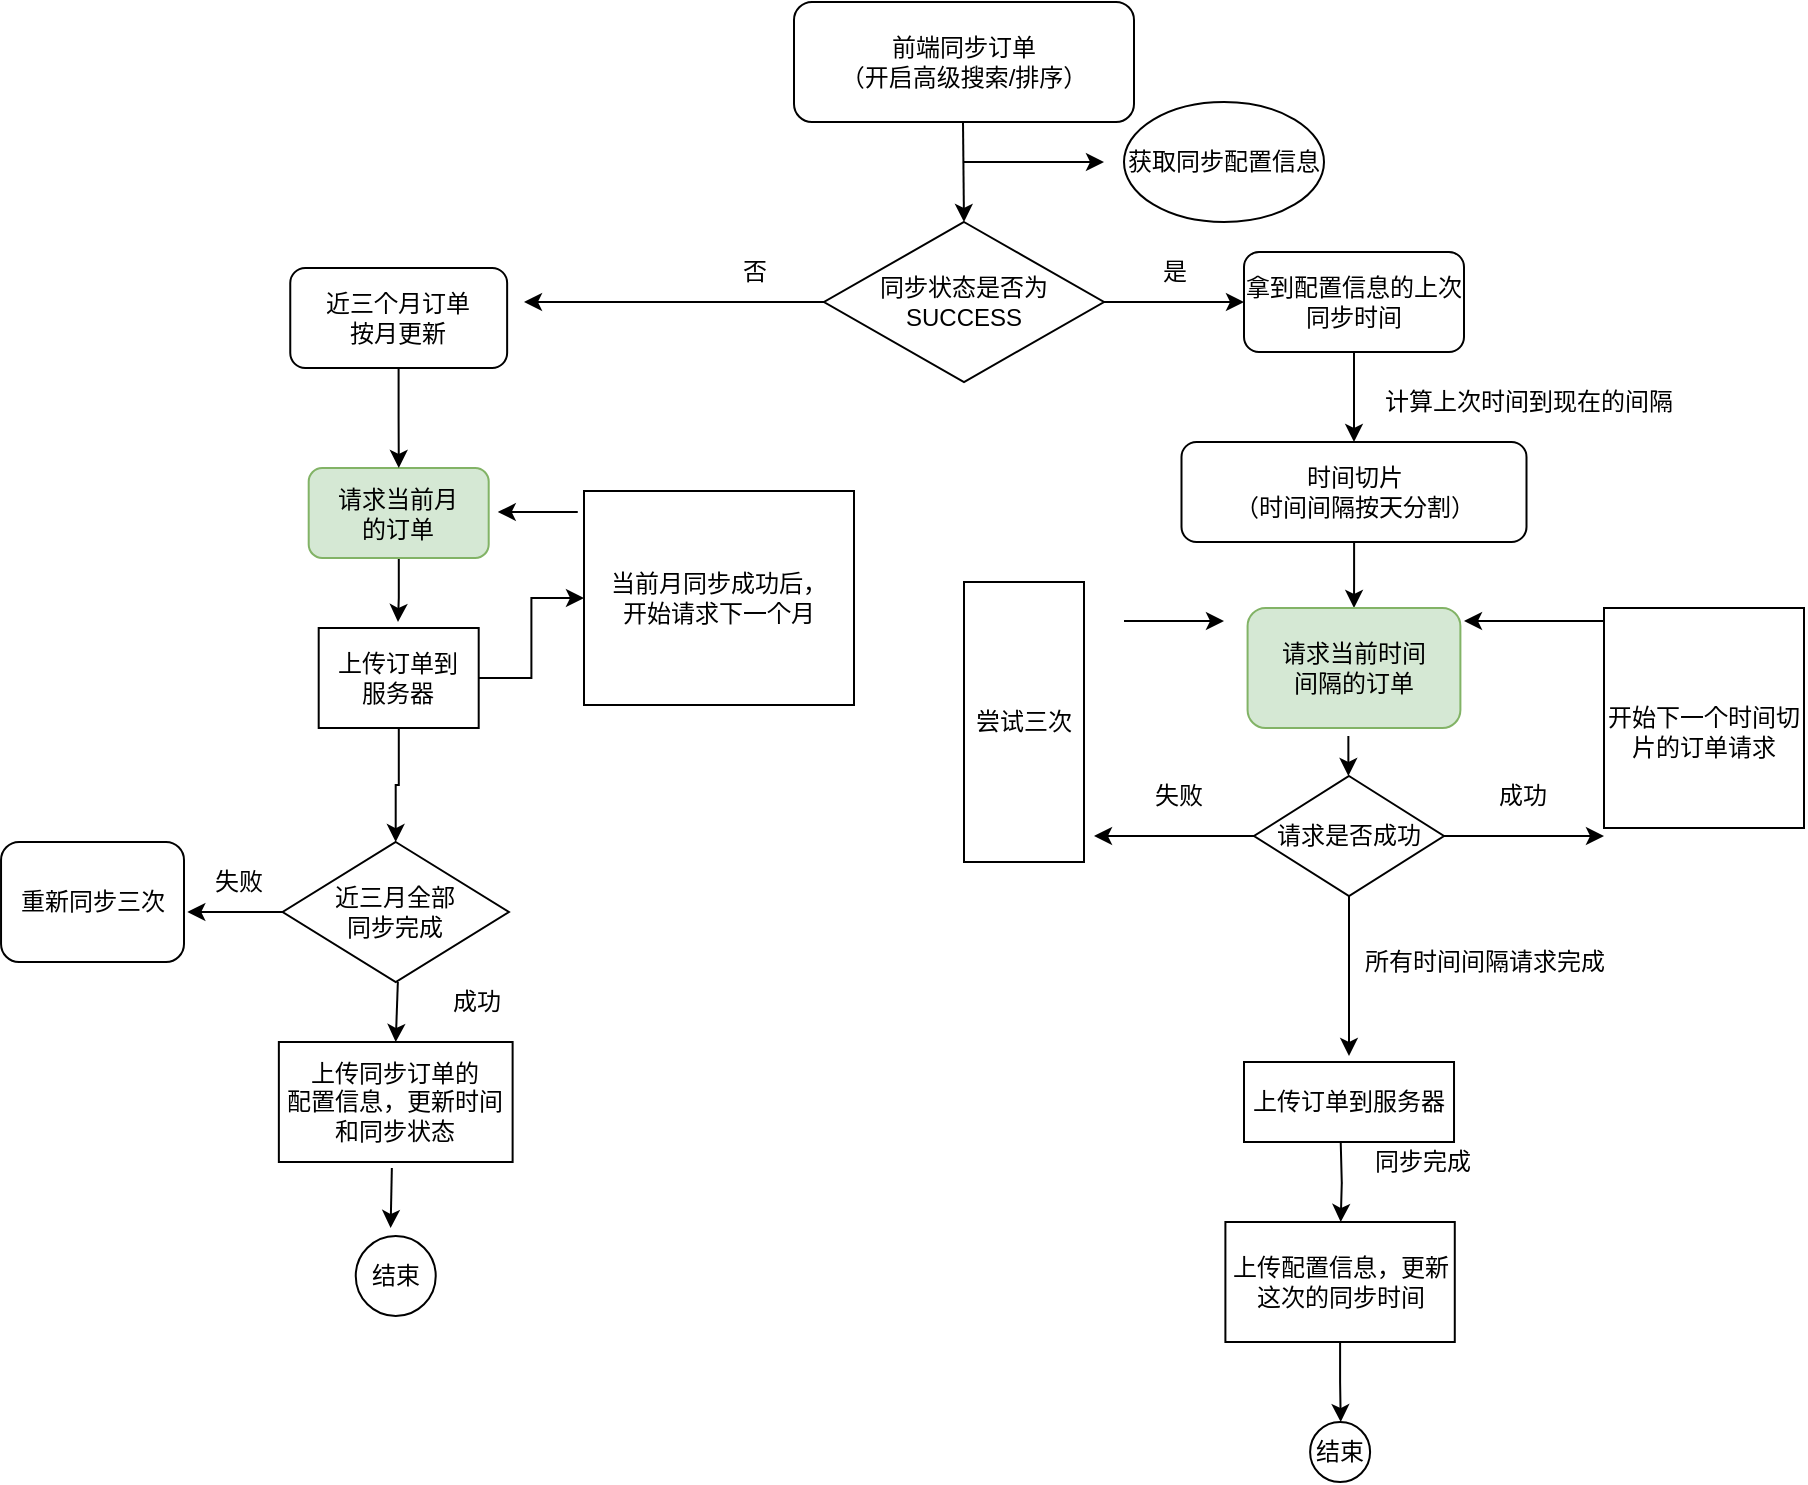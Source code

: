 <mxfile version="12.6.4" type="github">
  <diagram id="Gt4gEfHvbHCjPT9OlNXh" name="第 1 页">
    <mxGraphModel dx="1590" dy="831" grid="1" gridSize="10" guides="1" tooltips="1" connect="1" arrows="1" fold="1" page="0" pageScale="1" pageWidth="827" pageHeight="1169" math="0" shadow="0">
      <root>
        <mxCell id="0"/>
        <mxCell id="1" parent="0"/>
        <mxCell id="QHd8pDaDNauPfVdDqYuc-1" value="前端同步订单&lt;br&gt;（开启高级搜索/排序）" style="rounded=1;whiteSpace=wrap;html=1;" parent="1" vertex="1">
          <mxGeometry x="315" y="10" width="170" height="60" as="geometry"/>
        </mxCell>
        <mxCell id="QHd8pDaDNauPfVdDqYuc-2" value="" style="endArrow=classic;html=1;" parent="1" edge="1">
          <mxGeometry width="50" height="50" relative="1" as="geometry">
            <mxPoint x="399.5" y="70" as="sourcePoint"/>
            <mxPoint x="400" y="120" as="targetPoint"/>
          </mxGeometry>
        </mxCell>
        <mxCell id="QHd8pDaDNauPfVdDqYuc-10" value="" style="endArrow=classic;html=1;" parent="1" edge="1">
          <mxGeometry width="50" height="50" relative="1" as="geometry">
            <mxPoint x="400" y="90" as="sourcePoint"/>
            <mxPoint x="470" y="90" as="targetPoint"/>
          </mxGeometry>
        </mxCell>
        <mxCell id="QHd8pDaDNauPfVdDqYuc-13" value="获取同步配置信息" style="ellipse;whiteSpace=wrap;html=1;" parent="1" vertex="1">
          <mxGeometry x="480" y="60" width="100" height="60" as="geometry"/>
        </mxCell>
        <mxCell id="QHd8pDaDNauPfVdDqYuc-20" value="" style="edgeStyle=orthogonalEdgeStyle;rounded=0;orthogonalLoop=1;jettySize=auto;html=1;" parent="1" source="QHd8pDaDNauPfVdDqYuc-15" target="QHd8pDaDNauPfVdDqYuc-23" edge="1">
          <mxGeometry relative="1" as="geometry">
            <mxPoint x="550" y="160" as="targetPoint"/>
          </mxGeometry>
        </mxCell>
        <mxCell id="QHd8pDaDNauPfVdDqYuc-22" value="" style="edgeStyle=orthogonalEdgeStyle;rounded=0;orthogonalLoop=1;jettySize=auto;html=1;" parent="1" source="QHd8pDaDNauPfVdDqYuc-15" edge="1">
          <mxGeometry relative="1" as="geometry">
            <mxPoint x="180" y="160" as="targetPoint"/>
          </mxGeometry>
        </mxCell>
        <mxCell id="QHd8pDaDNauPfVdDqYuc-15" value="同步状态是否为SUCCESS" style="rhombus;whiteSpace=wrap;html=1;" parent="1" vertex="1">
          <mxGeometry x="330" y="120" width="140" height="80" as="geometry"/>
        </mxCell>
        <mxCell id="QHd8pDaDNauPfVdDqYuc-27" value="" style="edgeStyle=orthogonalEdgeStyle;rounded=0;orthogonalLoop=1;jettySize=auto;html=1;" parent="1" source="QHd8pDaDNauPfVdDqYuc-23" edge="1">
          <mxGeometry relative="1" as="geometry">
            <mxPoint x="595" y="230" as="targetPoint"/>
          </mxGeometry>
        </mxCell>
        <mxCell id="QHd8pDaDNauPfVdDqYuc-23" value="拿到配置信息的上次同步时间" style="rounded=1;whiteSpace=wrap;html=1;" parent="1" vertex="1">
          <mxGeometry x="540" y="135" width="110" height="50" as="geometry"/>
        </mxCell>
        <mxCell id="QHd8pDaDNauPfVdDqYuc-24" value="是" style="text;html=1;align=center;verticalAlign=middle;resizable=0;points=[];autosize=1;" parent="1" vertex="1">
          <mxGeometry x="490" y="135" width="30" height="20" as="geometry"/>
        </mxCell>
        <mxCell id="QHd8pDaDNauPfVdDqYuc-25" value="否" style="text;html=1;align=center;verticalAlign=middle;resizable=0;points=[];autosize=1;" parent="1" vertex="1">
          <mxGeometry x="280" y="135" width="30" height="20" as="geometry"/>
        </mxCell>
        <mxCell id="QHd8pDaDNauPfVdDqYuc-38" value="" style="edgeStyle=orthogonalEdgeStyle;rounded=0;orthogonalLoop=1;jettySize=auto;html=1;" parent="1" source="QHd8pDaDNauPfVdDqYuc-36" target="QHd8pDaDNauPfVdDqYuc-37" edge="1">
          <mxGeometry relative="1" as="geometry"/>
        </mxCell>
        <mxCell id="QHd8pDaDNauPfVdDqYuc-36" value="时间切片&lt;br&gt;（时间间隔按天分割）" style="rounded=1;whiteSpace=wrap;html=1;" parent="1" vertex="1">
          <mxGeometry x="508.75" y="230" width="172.5" height="50" as="geometry"/>
        </mxCell>
        <mxCell id="QHd8pDaDNauPfVdDqYuc-40" value="" style="edgeStyle=orthogonalEdgeStyle;rounded=0;orthogonalLoop=1;jettySize=auto;html=1;exitX=0.5;exitY=1;exitDx=0;exitDy=0;" parent="1" edge="1">
          <mxGeometry relative="1" as="geometry">
            <mxPoint x="592.19" y="397" as="targetPoint"/>
            <mxPoint x="592.185" y="377" as="sourcePoint"/>
          </mxGeometry>
        </mxCell>
        <mxCell id="QHd8pDaDNauPfVdDqYuc-37" value="请求当前时间&lt;br&gt;间隔的订单" style="rounded=1;whiteSpace=wrap;html=1;fillColor=#d5e8d4;strokeColor=#82b366;" parent="1" vertex="1">
          <mxGeometry x="541.79" y="313" width="106.41" height="60" as="geometry"/>
        </mxCell>
        <mxCell id="QHd8pDaDNauPfVdDqYuc-45" value="" style="edgeStyle=orthogonalEdgeStyle;rounded=0;orthogonalLoop=1;jettySize=auto;html=1;" parent="1" source="QHd8pDaDNauPfVdDqYuc-41" edge="1">
          <mxGeometry relative="1" as="geometry">
            <mxPoint x="465.0" y="427" as="targetPoint"/>
          </mxGeometry>
        </mxCell>
        <mxCell id="QHd8pDaDNauPfVdDqYuc-48" value="" style="edgeStyle=orthogonalEdgeStyle;rounded=0;orthogonalLoop=1;jettySize=auto;html=1;" parent="1" source="QHd8pDaDNauPfVdDqYuc-41" edge="1">
          <mxGeometry relative="1" as="geometry">
            <mxPoint x="720" y="427" as="targetPoint"/>
          </mxGeometry>
        </mxCell>
        <mxCell id="QHd8pDaDNauPfVdDqYuc-61" value="" style="edgeStyle=orthogonalEdgeStyle;rounded=0;orthogonalLoop=1;jettySize=auto;html=1;" parent="1" edge="1">
          <mxGeometry relative="1" as="geometry">
            <mxPoint x="588.36" y="620" as="targetPoint"/>
            <mxPoint x="588.36" y="580" as="sourcePoint"/>
          </mxGeometry>
        </mxCell>
        <mxCell id="vMBq8Pkii51B8F38cl8o-62" value="" style="edgeStyle=orthogonalEdgeStyle;rounded=0;orthogonalLoop=1;jettySize=auto;html=1;" edge="1" parent="1" source="QHd8pDaDNauPfVdDqYuc-41">
          <mxGeometry relative="1" as="geometry">
            <mxPoint x="592.5" y="537" as="targetPoint"/>
          </mxGeometry>
        </mxCell>
        <mxCell id="QHd8pDaDNauPfVdDqYuc-41" value="请求是否成功" style="rhombus;whiteSpace=wrap;html=1;" parent="1" vertex="1">
          <mxGeometry x="545" y="397" width="95" height="60" as="geometry"/>
        </mxCell>
        <mxCell id="QHd8pDaDNauPfVdDqYuc-46" value="失败" style="text;html=1;align=center;verticalAlign=middle;resizable=0;points=[];autosize=1;" parent="1" vertex="1">
          <mxGeometry x="487.19" y="397" width="40" height="20" as="geometry"/>
        </mxCell>
        <mxCell id="QHd8pDaDNauPfVdDqYuc-49" value="成功" style="text;html=1;align=center;verticalAlign=middle;resizable=0;points=[];autosize=1;" parent="1" vertex="1">
          <mxGeometry x="659.19" y="397" width="40" height="20" as="geometry"/>
        </mxCell>
        <mxCell id="QHd8pDaDNauPfVdDqYuc-51" value="" style="endArrow=classic;html=1;" parent="1" edge="1">
          <mxGeometry width="50" height="50" relative="1" as="geometry">
            <mxPoint x="720" y="319.5" as="sourcePoint"/>
            <mxPoint x="650" y="319.5" as="targetPoint"/>
          </mxGeometry>
        </mxCell>
        <mxCell id="QHd8pDaDNauPfVdDqYuc-55" value="&lt;br&gt;开始下一个时间切片的订单请求" style="rounded=0;whiteSpace=wrap;html=1;" parent="1" vertex="1">
          <mxGeometry x="720" y="313" width="100" height="110" as="geometry"/>
        </mxCell>
        <mxCell id="QHd8pDaDNauPfVdDqYuc-58" value="" style="endArrow=classic;html=1;" parent="1" edge="1">
          <mxGeometry width="50" height="50" relative="1" as="geometry">
            <mxPoint x="480" y="319.5" as="sourcePoint"/>
            <mxPoint x="530" y="319.5" as="targetPoint"/>
          </mxGeometry>
        </mxCell>
        <mxCell id="QHd8pDaDNauPfVdDqYuc-62" value="同步完成" style="text;html=1;align=center;verticalAlign=middle;resizable=0;points=[];autosize=1;" parent="1" vertex="1">
          <mxGeometry x="599.3" y="580" width="60" height="20" as="geometry"/>
        </mxCell>
        <mxCell id="QHd8pDaDNauPfVdDqYuc-63" value="结束" style="ellipse;whiteSpace=wrap;html=1;aspect=fixed;" parent="1" vertex="1">
          <mxGeometry x="573.05" y="720" width="30" height="30" as="geometry"/>
        </mxCell>
        <mxCell id="vMBq8Pkii51B8F38cl8o-9" value="" style="edgeStyle=orthogonalEdgeStyle;rounded=0;orthogonalLoop=1;jettySize=auto;html=1;" edge="1" parent="1" source="QHd8pDaDNauPfVdDqYuc-64">
          <mxGeometry relative="1" as="geometry">
            <mxPoint x="117" y="320" as="targetPoint"/>
          </mxGeometry>
        </mxCell>
        <mxCell id="QHd8pDaDNauPfVdDqYuc-64" value="请求当前月&lt;br&gt;的订单" style="rounded=1;whiteSpace=wrap;html=1;fillColor=#d5e8d4;strokeColor=#82b366;" parent="1" vertex="1">
          <mxGeometry x="72.35" y="243" width="90" height="45" as="geometry"/>
        </mxCell>
        <mxCell id="vMBq8Pkii51B8F38cl8o-12" value="" style="edgeStyle=orthogonalEdgeStyle;rounded=0;orthogonalLoop=1;jettySize=auto;html=1;" edge="1" parent="1" source="QHd8pDaDNauPfVdDqYuc-66">
          <mxGeometry relative="1" as="geometry">
            <mxPoint x="11.65" y="465" as="targetPoint"/>
          </mxGeometry>
        </mxCell>
        <mxCell id="QHd8pDaDNauPfVdDqYuc-66" value="近三月全部&lt;br&gt;同步完成" style="rhombus;whiteSpace=wrap;html=1;" parent="1" vertex="1">
          <mxGeometry x="59.31" y="430" width="113.13" height="70" as="geometry"/>
        </mxCell>
        <mxCell id="QHd8pDaDNauPfVdDqYuc-78" value="上传同步订单的&lt;br&gt;配置信息，更新时间和同步状态" style="rounded=0;whiteSpace=wrap;html=1;" parent="1" vertex="1">
          <mxGeometry x="57.43" y="530" width="116.88" height="60" as="geometry"/>
        </mxCell>
        <mxCell id="QHd8pDaDNauPfVdDqYuc-81" value="" style="endArrow=classic;html=1;entryX=0.5;entryY=0;entryDx=0;entryDy=0;" parent="1" target="QHd8pDaDNauPfVdDqYuc-78" edge="1">
          <mxGeometry width="50" height="50" relative="1" as="geometry">
            <mxPoint x="116.93" y="500" as="sourcePoint"/>
            <mxPoint x="117.31" y="520" as="targetPoint"/>
          </mxGeometry>
        </mxCell>
        <mxCell id="QHd8pDaDNauPfVdDqYuc-85" value="结束" style="ellipse;whiteSpace=wrap;html=1;aspect=fixed;" parent="1" vertex="1">
          <mxGeometry x="95.87" y="627" width="40" height="40" as="geometry"/>
        </mxCell>
        <mxCell id="liuJyPJHRZkNZIjXHChT-1" value="" style="endArrow=classic;html=1;" parent="1" edge="1">
          <mxGeometry width="50" height="50" relative="1" as="geometry">
            <mxPoint x="113.93" y="593" as="sourcePoint"/>
            <mxPoint x="113.31" y="623" as="targetPoint"/>
          </mxGeometry>
        </mxCell>
        <mxCell id="vMBq8Pkii51B8F38cl8o-3" value="计算上次时间到现在的间隔" style="text;html=1;align=center;verticalAlign=middle;resizable=0;points=[];autosize=1;" vertex="1" parent="1">
          <mxGeometry x="602" y="200" width="160" height="20" as="geometry"/>
        </mxCell>
        <mxCell id="vMBq8Pkii51B8F38cl8o-7" value="" style="edgeStyle=orthogonalEdgeStyle;rounded=0;orthogonalLoop=1;jettySize=auto;html=1;" edge="1" parent="1" source="vMBq8Pkii51B8F38cl8o-6" target="QHd8pDaDNauPfVdDqYuc-64">
          <mxGeometry relative="1" as="geometry"/>
        </mxCell>
        <mxCell id="vMBq8Pkii51B8F38cl8o-6" value="近三个月订单&lt;br&gt;按月更新" style="rounded=1;whiteSpace=wrap;html=1;" vertex="1" parent="1">
          <mxGeometry x="63.13" y="143" width="108.44" height="50" as="geometry"/>
        </mxCell>
        <mxCell id="vMBq8Pkii51B8F38cl8o-13" value="失败&lt;br&gt;" style="text;html=1;align=center;verticalAlign=middle;resizable=0;points=[];autosize=1;" vertex="1" parent="1">
          <mxGeometry x="17.43" y="440" width="40" height="20" as="geometry"/>
        </mxCell>
        <mxCell id="vMBq8Pkii51B8F38cl8o-14" value="重新同步三次" style="rounded=1;whiteSpace=wrap;html=1;" vertex="1" parent="1">
          <mxGeometry x="-81.48" y="430" width="91.48" height="60" as="geometry"/>
        </mxCell>
        <mxCell id="vMBq8Pkii51B8F38cl8o-22" value="当前月同步成功后，&lt;br&gt;开始请求下一个月" style="rounded=0;whiteSpace=wrap;html=1;" vertex="1" parent="1">
          <mxGeometry x="210" y="254.5" width="135" height="107" as="geometry"/>
        </mxCell>
        <mxCell id="vMBq8Pkii51B8F38cl8o-23" value="" style="edgeStyle=orthogonalEdgeStyle;rounded=0;orthogonalLoop=1;jettySize=auto;html=1;" edge="1" parent="1">
          <mxGeometry relative="1" as="geometry">
            <mxPoint x="206.88" y="265" as="sourcePoint"/>
            <mxPoint x="166.88" y="265" as="targetPoint"/>
            <Array as="points">
              <mxPoint x="186.88" y="265"/>
              <mxPoint x="186.88" y="265"/>
            </Array>
          </mxGeometry>
        </mxCell>
        <mxCell id="vMBq8Pkii51B8F38cl8o-26" value="成功" style="text;html=1;align=center;verticalAlign=middle;resizable=0;points=[];autosize=1;" vertex="1" parent="1">
          <mxGeometry x="135.87" y="500" width="40" height="20" as="geometry"/>
        </mxCell>
        <mxCell id="vMBq8Pkii51B8F38cl8o-29" value="" style="edgeStyle=orthogonalEdgeStyle;rounded=0;orthogonalLoop=1;jettySize=auto;html=1;entryX=0.5;entryY=0;entryDx=0;entryDy=0;" edge="1" parent="1" source="vMBq8Pkii51B8F38cl8o-27">
          <mxGeometry relative="1" as="geometry">
            <mxPoint x="588.36" y="720" as="targetPoint"/>
          </mxGeometry>
        </mxCell>
        <mxCell id="vMBq8Pkii51B8F38cl8o-27" value="上传配置信息，更新这次的同步时间" style="rounded=0;whiteSpace=wrap;html=1;" vertex="1" parent="1">
          <mxGeometry x="530.7" y="620" width="114.69" height="60" as="geometry"/>
        </mxCell>
        <mxCell id="vMBq8Pkii51B8F38cl8o-48" value="" style="edgeStyle=orthogonalEdgeStyle;rounded=0;orthogonalLoop=1;jettySize=auto;html=1;" edge="1" parent="1" source="vMBq8Pkii51B8F38cl8o-44" target="vMBq8Pkii51B8F38cl8o-22">
          <mxGeometry relative="1" as="geometry"/>
        </mxCell>
        <mxCell id="vMBq8Pkii51B8F38cl8o-50" value="" style="edgeStyle=orthogonalEdgeStyle;rounded=0;orthogonalLoop=1;jettySize=auto;html=1;" edge="1" parent="1" source="vMBq8Pkii51B8F38cl8o-44" target="QHd8pDaDNauPfVdDqYuc-66">
          <mxGeometry relative="1" as="geometry"/>
        </mxCell>
        <mxCell id="vMBq8Pkii51B8F38cl8o-44" value="上传订单到&lt;br&gt;服务器" style="rounded=0;whiteSpace=wrap;html=1;" vertex="1" parent="1">
          <mxGeometry x="77.35" y="323" width="80" height="50" as="geometry"/>
        </mxCell>
        <mxCell id="vMBq8Pkii51B8F38cl8o-54" value="尝试三次" style="rounded=0;whiteSpace=wrap;html=1;" vertex="1" parent="1">
          <mxGeometry x="400" y="300" width="60" height="140" as="geometry"/>
        </mxCell>
        <mxCell id="vMBq8Pkii51B8F38cl8o-63" value="上传订单到服务器" style="rounded=0;whiteSpace=wrap;html=1;" vertex="1" parent="1">
          <mxGeometry x="540" y="540" width="105.01" height="40" as="geometry"/>
        </mxCell>
        <mxCell id="vMBq8Pkii51B8F38cl8o-64" value="所有时间间隔请求完成" style="text;html=1;align=center;verticalAlign=middle;resizable=0;points=[];autosize=1;" vertex="1" parent="1">
          <mxGeometry x="590" y="480" width="140" height="20" as="geometry"/>
        </mxCell>
      </root>
    </mxGraphModel>
  </diagram>
</mxfile>
